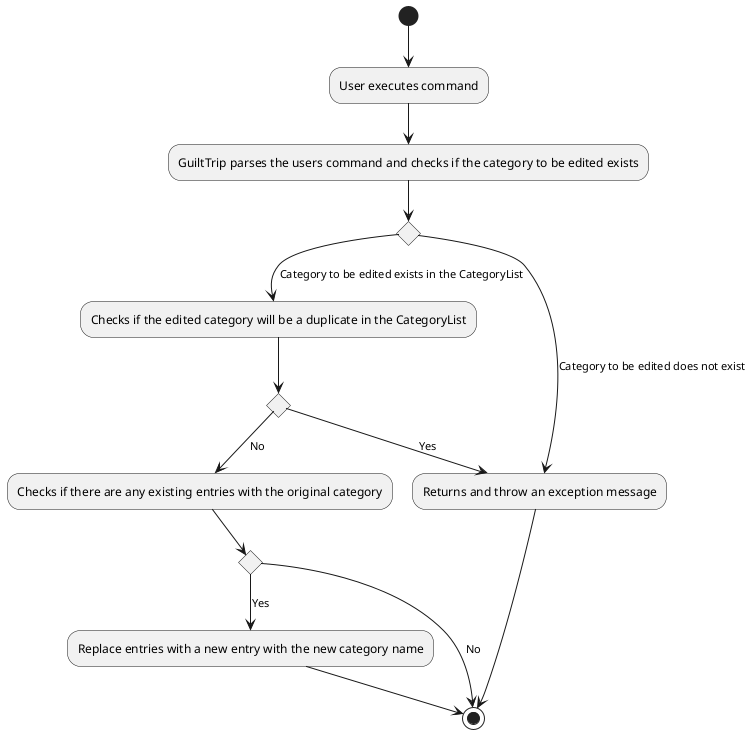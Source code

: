 @startuml
(*)  --> "User executes command"
--> "GuiltTrip parses the users command and checks if the category to be edited exists"
if ""
--> [Category to be edited exists in the CategoryList] "Checks if the edited category will be a duplicate in the CategoryList"
    if ""
        --> [No] "Checks if there are any existing entries with the original category"
        if ""
            --> [Yes] Replace entries with a new entry with the new category name
            --> (*)
            else
            --> [No] (*)
        endif
    else
        --> [Yes] Returns and throw an exception message
    endif
else
--> [Category to be edited does not exist] Returns and throw an exception message
-->(*)
endif
@enduml